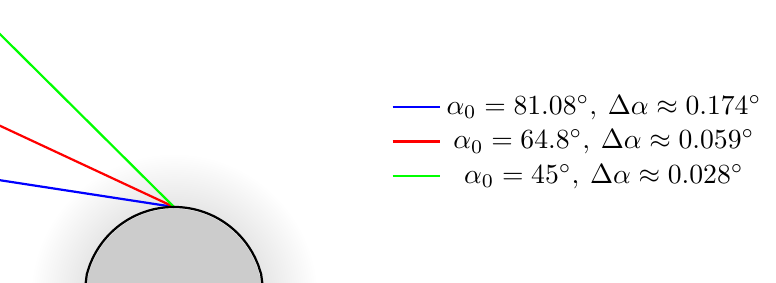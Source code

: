 \documentclass{standalone}

\usepackage{pgfplots}
\usepackage{tikz}
\usepackage{xcolor}

%used for drawing n(r)-Area
\definecolor{lGray}{gray}{0.8}
\definecolor{llGray}{gray}{0.9}
\usepgfplotslibrary{fillbetween}

\tikzset{
  ring shading/.code args={from #1 at #2 to #3 at #4}{
    \def\colin{#1}
    \def\radin{#2}
    \def\colout{#3}
    \def\radout{#4}
    \pgfmathsetmacro{\proportion}{\radin/\radout}
    \pgfmathsetmacro{\outer}{.8818cm}
    \pgfmathsetmacro{\inner}{.8818cm*\proportion}
    \pgfmathsetmacro{\innerlow}{\inner-0.01pt}
    \pgfdeclareradialshading{ring}{\pgfpoint{0cm}{0cm}}%
    {
      color(0pt)=(white);
      color(\innerlow)=(white);
      color(\inner)=(#1);
      color(\outer)=(#3)
    }
    \pgfkeysalso{/tikz/shading=ring}
  },
}

\begin{document}

\begin{tikzpicture}
    \begin{axis} [
          axis lines=none, 
          width=6cm, 
          axis equal,
          ticks = none,  
          legend style={at={(1.1,0.5)}, anchor=west, draw=none}, 
          ymin = 1,
          ymax = 21,
          xmin = -10, 
          xmax = 10, 
          %colorbar, 
          colormap={traditionalpm3d}{color=(white) color=(lGray) color=(lGray) color=(lGray)},
          view={0}{90}
        ]  
          %\addplot3[surf, domain=-10000:10000, y domain=0:10000, shader=flat, samples=61, forget plot] {1 + 0.0*exp()};  
          \draw [draw=none, fill=lGray] (axis cs:0,0) circle (32pt);  
          \shade[even odd rule,ring shading={from llGray at 32pt to white at 52pt}]
            (axis cs:0,0) circle (32pt) circle (52pt);
          %\addlegendentry{$n(r)$};
          %a0 = 8.9
          \addplot [mark = none, thick, color=blue] coordinates {
            (0.0,6.371)(-0.085,6.384)(-0.171,6.397)(-0.257,6.411)(-0.344,6.424)(-0.451,6.441)(-0.559,6.457)(-0.668,6.474)(-0.778,6.491)(-0.965,6.519)(-1.154,6.548)(-1.346,6.578)(-1.543,6.608)(-1.744,6.639)(-1.95,6.671)(-2.161,6.703)(-2.378,6.737)(-2.602,6.771)(-2.833,6.806)(-3.071,6.843)(-3.319,6.881)(-3.575,6.92)(-3.843,6.962)(-4.122,7.004)(-4.413,7.049)(-4.719,7.096)(-5.041,7.146)(-5.38,7.198)(-5.739,7.253)(-6.119,7.311)(-6.524,7.374)(-6.957,7.44)(-7.421,7.511)(-7.921,7.588)(-8.462,7.671)(-9.05,7.762)(-9.692,7.86)(-10.398,7.969)(-11.178,8.089)(-12.046,8.222)(-13.02,8.372)(-14.024,8.526)(-15.156,8.7)(-16.446,8.898)(-17.931,9.126)
          };
          \addlegendentry{$\alpha_0 = 81.08^\circ, \: \Delta \alpha \approx 0.174^\circ$};
          
          %a0 = 1
          \addplot [mark = none, thick, color=red] coordinates {
            (0.0,6.371)(-0.129,6.431)(-0.26,6.492)(-0.394,6.555)(-0.531,6.619)(-0.671,6.684)(-0.814,6.751)(-0.961,6.82)(-1.112,6.89)(-1.267,6.962)(-1.426,7.037)(-1.591,7.113)(-1.76,7.192)(-1.935,7.274)(-2.116,7.359)(-2.303,7.446)(-2.498,7.537)(-2.699,7.631)(-2.909,7.729)(-3.128,7.831)(-3.356,7.937)(-3.594,8.048)(-3.844,8.165)(-4.106,8.287)(-4.381,8.415)(-4.671,8.551)(-4.978,8.694)(-5.302,8.845)(-5.646,9.006)(-6.012,9.177)(-6.403,9.359)(-6.821,9.554)(-7.269,9.763)(-7.752,9.989)(-8.274,10.232)(-8.841,10.497)(-9.459,10.785)(-10.136,11.101)(-10.882,11.449)(-11.707,11.834)(-12.627,12.263)
          };
          \addlegendentry{$\alpha_0 = 64.8^\circ, \: \Delta \alpha \approx 0.059^\circ$};
          
          %a0 = 1
          \addplot [mark = none, thick, color=green] coordinates {
            (0.0,6.371)(-0.125,6.495)(-0.255,6.625)(-0.391,6.759)(-0.532,6.9)(-0.68,7.047)(-0.835,7.201)(-0.998,7.363)(-1.169,7.533)(-1.35,7.712)(-1.54,7.901)(-1.742,8.101)(-1.955,8.313)(-2.183,8.539)(-2.425,8.78)(-2.685,9.038)(-2.963,9.314)(-3.263,9.612)(-3.587,9.934)(-3.938,10.283)(-4.321,10.663)(-4.74,11.079)(-5.2,11.537)(-5.71,12.043)(-6.277,12.606)(-6.912,13.237)(-7.63,13.95)(-8.447,14.761)(-9.386,15.694)(-10.48,16.781)(-11.768,18.059)(-13.309,19.59)(-15.192,21.461)(-16.895,23.153)(-18.932,25.175)(-21.418,27.644)(-24.526,30.732)(-27.102,33.291)(-30.192,36.36)(-33.978,40.12)(-38.733,44.844)(-42.615,48.701)(-47.276,53.329)(-52.989,59.003)(-60.168,66.135)(-66.024,71.952)(-73.054,78.935)(-81.675,87.497)(-92.51,98.26)(-101.201,106.893)(-111.603,117.225)(-124.312,129.848)(-140.212,145.642)(-146.218,151.608)(-152.749,158.094)(-159.876,165.174)(-167.686,172.931)
          };
          \addlegendentry{$\alpha_0 = 45^\circ, \: \Delta \alpha \approx 0.028^\circ$};
          
      \addplot [thick, mark=none, domain=-6.371:6.371, samples=61, forget plot] { sqrt((6.371)^2-x^2)};      
     
    \end{axis}   
  \end{tikzpicture}

\end{document}